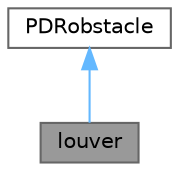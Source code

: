 digraph "louver"
{
 // LATEX_PDF_SIZE
  bgcolor="transparent";
  edge [fontname=Helvetica,fontsize=10,labelfontname=Helvetica,labelfontsize=10];
  node [fontname=Helvetica,fontsize=10,shape=box,height=0.2,width=0.4];
  Node1 [id="Node000001",label="louver",height=0.2,width=0.4,color="gray40", fillcolor="grey60", style="filled", fontcolor="black",tooltip="Louver blowoff, selectable as louver or louvre."];
  Node2 -> Node1 [id="edge1_Node000001_Node000002",dir="back",color="steelblue1",style="solid",tooltip=" "];
  Node2 [id="Node000002",label="PDRobstacle",height=0.2,width=0.4,color="gray40", fillcolor="white", style="filled",URL="$classFoam_1_1PDRobstacle.html",tooltip="Obstacle definitions for PDR."];
}
